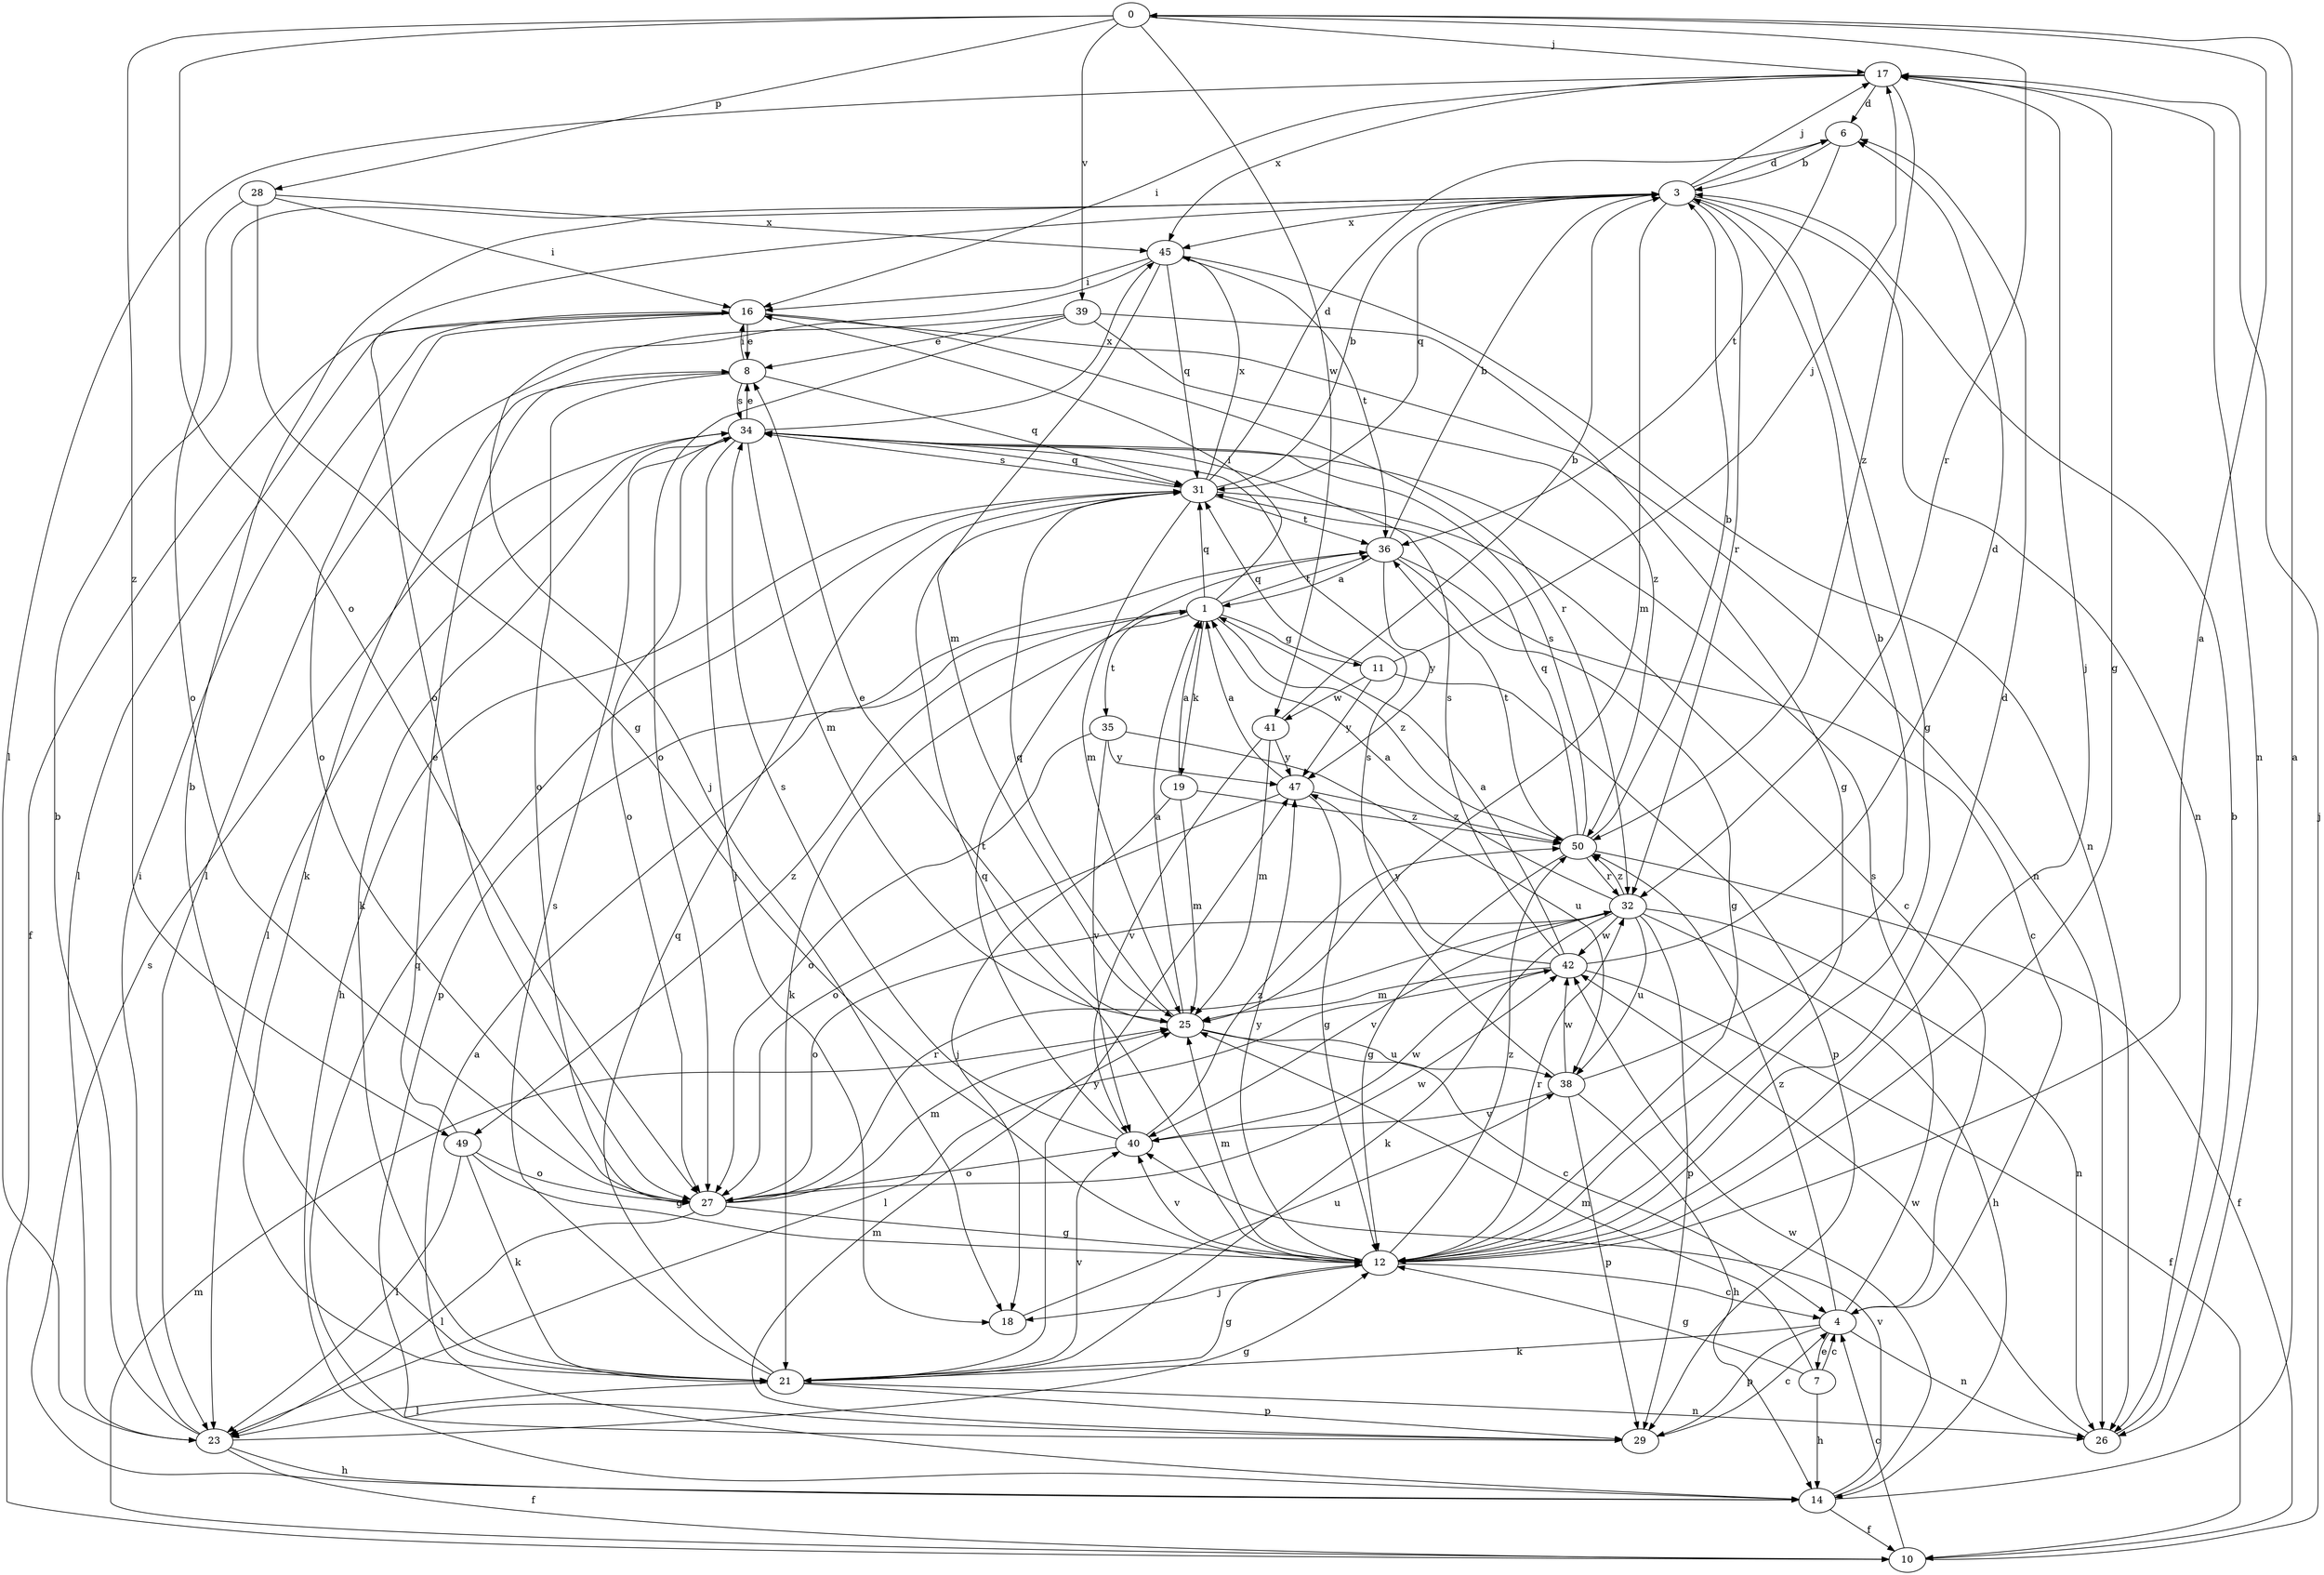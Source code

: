 strict digraph  {
0;
1;
3;
4;
6;
7;
8;
10;
11;
12;
14;
16;
17;
18;
19;
21;
23;
25;
26;
27;
28;
29;
31;
32;
34;
35;
36;
38;
39;
40;
41;
42;
45;
47;
49;
50;
0 -> 17  [label=j];
0 -> 27  [label=o];
0 -> 28  [label=p];
0 -> 32  [label=r];
0 -> 39  [label=v];
0 -> 41  [label=w];
0 -> 49  [label=z];
1 -> 11  [label=g];
1 -> 16  [label=i];
1 -> 19  [label=k];
1 -> 21  [label=k];
1 -> 31  [label=q];
1 -> 35  [label=t];
1 -> 36  [label=t];
1 -> 49  [label=z];
1 -> 50  [label=z];
3 -> 6  [label=d];
3 -> 12  [label=g];
3 -> 17  [label=j];
3 -> 25  [label=m];
3 -> 26  [label=n];
3 -> 27  [label=o];
3 -> 31  [label=q];
3 -> 32  [label=r];
3 -> 45  [label=x];
4 -> 7  [label=e];
4 -> 21  [label=k];
4 -> 26  [label=n];
4 -> 29  [label=p];
4 -> 34  [label=s];
4 -> 50  [label=z];
6 -> 3  [label=b];
6 -> 36  [label=t];
7 -> 4  [label=c];
7 -> 12  [label=g];
7 -> 14  [label=h];
7 -> 25  [label=m];
8 -> 16  [label=i];
8 -> 21  [label=k];
8 -> 27  [label=o];
8 -> 31  [label=q];
8 -> 34  [label=s];
10 -> 4  [label=c];
10 -> 17  [label=j];
10 -> 25  [label=m];
11 -> 17  [label=j];
11 -> 29  [label=p];
11 -> 31  [label=q];
11 -> 41  [label=w];
11 -> 47  [label=y];
12 -> 0  [label=a];
12 -> 4  [label=c];
12 -> 6  [label=d];
12 -> 17  [label=j];
12 -> 18  [label=j];
12 -> 25  [label=m];
12 -> 31  [label=q];
12 -> 32  [label=r];
12 -> 40  [label=v];
12 -> 47  [label=y];
12 -> 50  [label=z];
14 -> 0  [label=a];
14 -> 1  [label=a];
14 -> 10  [label=f];
14 -> 34  [label=s];
14 -> 40  [label=v];
14 -> 42  [label=w];
16 -> 8  [label=e];
16 -> 10  [label=f];
16 -> 23  [label=l];
16 -> 26  [label=n];
16 -> 27  [label=o];
16 -> 32  [label=r];
17 -> 6  [label=d];
17 -> 12  [label=g];
17 -> 16  [label=i];
17 -> 23  [label=l];
17 -> 26  [label=n];
17 -> 45  [label=x];
17 -> 50  [label=z];
18 -> 38  [label=u];
19 -> 1  [label=a];
19 -> 18  [label=j];
19 -> 25  [label=m];
19 -> 50  [label=z];
21 -> 3  [label=b];
21 -> 12  [label=g];
21 -> 23  [label=l];
21 -> 26  [label=n];
21 -> 29  [label=p];
21 -> 31  [label=q];
21 -> 34  [label=s];
21 -> 40  [label=v];
21 -> 47  [label=y];
23 -> 3  [label=b];
23 -> 10  [label=f];
23 -> 12  [label=g];
23 -> 14  [label=h];
23 -> 16  [label=i];
25 -> 1  [label=a];
25 -> 4  [label=c];
25 -> 8  [label=e];
25 -> 31  [label=q];
25 -> 38  [label=u];
26 -> 3  [label=b];
26 -> 42  [label=w];
27 -> 12  [label=g];
27 -> 23  [label=l];
27 -> 25  [label=m];
27 -> 32  [label=r];
27 -> 42  [label=w];
28 -> 12  [label=g];
28 -> 16  [label=i];
28 -> 27  [label=o];
28 -> 45  [label=x];
29 -> 4  [label=c];
29 -> 25  [label=m];
29 -> 31  [label=q];
31 -> 3  [label=b];
31 -> 4  [label=c];
31 -> 6  [label=d];
31 -> 14  [label=h];
31 -> 25  [label=m];
31 -> 34  [label=s];
31 -> 36  [label=t];
31 -> 45  [label=x];
32 -> 1  [label=a];
32 -> 14  [label=h];
32 -> 21  [label=k];
32 -> 26  [label=n];
32 -> 27  [label=o];
32 -> 29  [label=p];
32 -> 38  [label=u];
32 -> 40  [label=v];
32 -> 42  [label=w];
32 -> 50  [label=z];
34 -> 8  [label=e];
34 -> 18  [label=j];
34 -> 21  [label=k];
34 -> 23  [label=l];
34 -> 25  [label=m];
34 -> 27  [label=o];
34 -> 31  [label=q];
34 -> 45  [label=x];
35 -> 27  [label=o];
35 -> 38  [label=u];
35 -> 40  [label=v];
35 -> 47  [label=y];
36 -> 1  [label=a];
36 -> 3  [label=b];
36 -> 4  [label=c];
36 -> 12  [label=g];
36 -> 29  [label=p];
36 -> 47  [label=y];
38 -> 3  [label=b];
38 -> 14  [label=h];
38 -> 29  [label=p];
38 -> 34  [label=s];
38 -> 40  [label=v];
38 -> 42  [label=w];
39 -> 8  [label=e];
39 -> 12  [label=g];
39 -> 23  [label=l];
39 -> 27  [label=o];
39 -> 50  [label=z];
40 -> 27  [label=o];
40 -> 34  [label=s];
40 -> 36  [label=t];
40 -> 42  [label=w];
40 -> 50  [label=z];
41 -> 3  [label=b];
41 -> 25  [label=m];
41 -> 40  [label=v];
41 -> 47  [label=y];
42 -> 1  [label=a];
42 -> 6  [label=d];
42 -> 10  [label=f];
42 -> 23  [label=l];
42 -> 25  [label=m];
42 -> 34  [label=s];
42 -> 47  [label=y];
45 -> 16  [label=i];
45 -> 18  [label=j];
45 -> 25  [label=m];
45 -> 26  [label=n];
45 -> 31  [label=q];
45 -> 36  [label=t];
47 -> 1  [label=a];
47 -> 12  [label=g];
47 -> 27  [label=o];
47 -> 50  [label=z];
49 -> 8  [label=e];
49 -> 12  [label=g];
49 -> 21  [label=k];
49 -> 23  [label=l];
49 -> 27  [label=o];
50 -> 3  [label=b];
50 -> 10  [label=f];
50 -> 12  [label=g];
50 -> 31  [label=q];
50 -> 32  [label=r];
50 -> 34  [label=s];
50 -> 36  [label=t];
}
